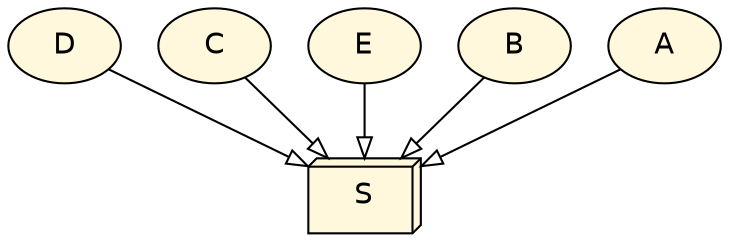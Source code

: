 digraph {
"45524f17-360d-43ab-aa81-4661b1a7e05f" [label="D", shape=ellipse, style=filled, fillcolor=cornsilk, fontname=Helvetica];
"45524f17-360d-43ab-aa81-4661b1a7e05f" -> "32783f44-c76a-47e4-93c7-b98ea4749720" [taillabel="", arrowhead=onormal, fontname=Helvetica];
"32783f44-c76a-47e4-93c7-b98ea4749720" [label="S", shape=box3d, style=filled, fillcolor=cornsilk, fontname=Helvetica];
"ac0968d0-0a27-42ca-85dc-fc871f428ea5" [label="C", shape=ellipse, style=filled, fillcolor=cornsilk, fontname=Helvetica];
"ac0968d0-0a27-42ca-85dc-fc871f428ea5" -> "32783f44-c76a-47e4-93c7-b98ea4749720" [taillabel="", arrowhead=onormal, fontname=Helvetica];
"b12cef95-3a29-4434-bd42-ec590d449e92" [label="E", shape=ellipse, style=filled, fillcolor=cornsilk, fontname=Helvetica];
"b12cef95-3a29-4434-bd42-ec590d449e92" -> "32783f44-c76a-47e4-93c7-b98ea4749720" [taillabel="", arrowhead=onormal, fontname=Helvetica];
"c6061ffe-c493-497d-abca-74b1574ef91a" [label="B", shape=ellipse, style=filled, fillcolor=cornsilk, fontname=Helvetica];
"c6061ffe-c493-497d-abca-74b1574ef91a" -> "32783f44-c76a-47e4-93c7-b98ea4749720" [taillabel="", arrowhead=onormal, fontname=Helvetica];
"fa84a473-414e-4f7b-9a1d-d7e4bb0db40a" [label="A", shape=ellipse, style=filled, fillcolor=cornsilk, fontname=Helvetica];
"fa84a473-414e-4f7b-9a1d-d7e4bb0db40a" -> "32783f44-c76a-47e4-93c7-b98ea4749720" [taillabel="", arrowhead=onormal, fontname=Helvetica];
}
